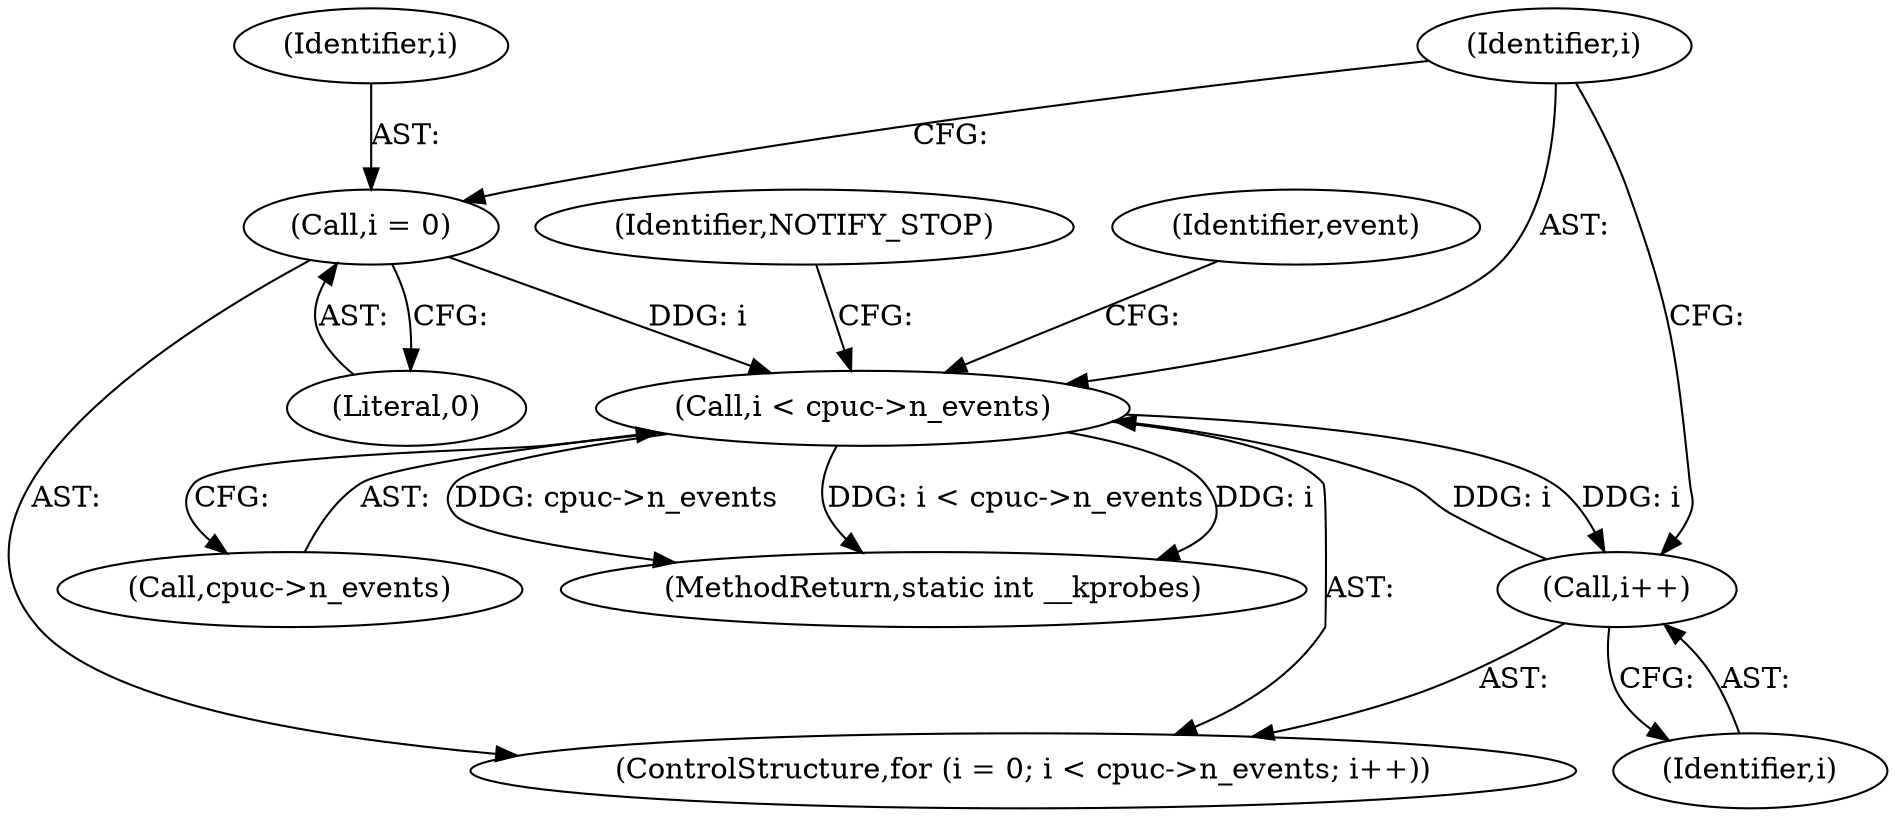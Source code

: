 digraph "0_linux_a8b0ca17b80e92faab46ee7179ba9e99ccb61233_31@pointer" {
"1000155" [label="(Call,i < cpuc->n_events)"];
"1000152" [label="(Call,i = 0)"];
"1000160" [label="(Call,i++)"];
"1000155" [label="(Call,i < cpuc->n_events)"];
"1000151" [label="(ControlStructure,for (i = 0; i < cpuc->n_events; i++))"];
"1000165" [label="(Identifier,event)"];
"1000155" [label="(Call,i < cpuc->n_events)"];
"1000154" [label="(Literal,0)"];
"1000153" [label="(Identifier,i)"];
"1000156" [label="(Identifier,i)"];
"1000157" [label="(Call,cpuc->n_events)"];
"1000161" [label="(Identifier,i)"];
"1000220" [label="(Identifier,NOTIFY_STOP)"];
"1000221" [label="(MethodReturn,static int __kprobes)"];
"1000160" [label="(Call,i++)"];
"1000152" [label="(Call,i = 0)"];
"1000155" -> "1000151"  [label="AST: "];
"1000155" -> "1000157"  [label="CFG: "];
"1000156" -> "1000155"  [label="AST: "];
"1000157" -> "1000155"  [label="AST: "];
"1000165" -> "1000155"  [label="CFG: "];
"1000220" -> "1000155"  [label="CFG: "];
"1000155" -> "1000221"  [label="DDG: cpuc->n_events"];
"1000155" -> "1000221"  [label="DDG: i < cpuc->n_events"];
"1000155" -> "1000221"  [label="DDG: i"];
"1000152" -> "1000155"  [label="DDG: i"];
"1000160" -> "1000155"  [label="DDG: i"];
"1000155" -> "1000160"  [label="DDG: i"];
"1000152" -> "1000151"  [label="AST: "];
"1000152" -> "1000154"  [label="CFG: "];
"1000153" -> "1000152"  [label="AST: "];
"1000154" -> "1000152"  [label="AST: "];
"1000156" -> "1000152"  [label="CFG: "];
"1000160" -> "1000151"  [label="AST: "];
"1000160" -> "1000161"  [label="CFG: "];
"1000161" -> "1000160"  [label="AST: "];
"1000156" -> "1000160"  [label="CFG: "];
}
